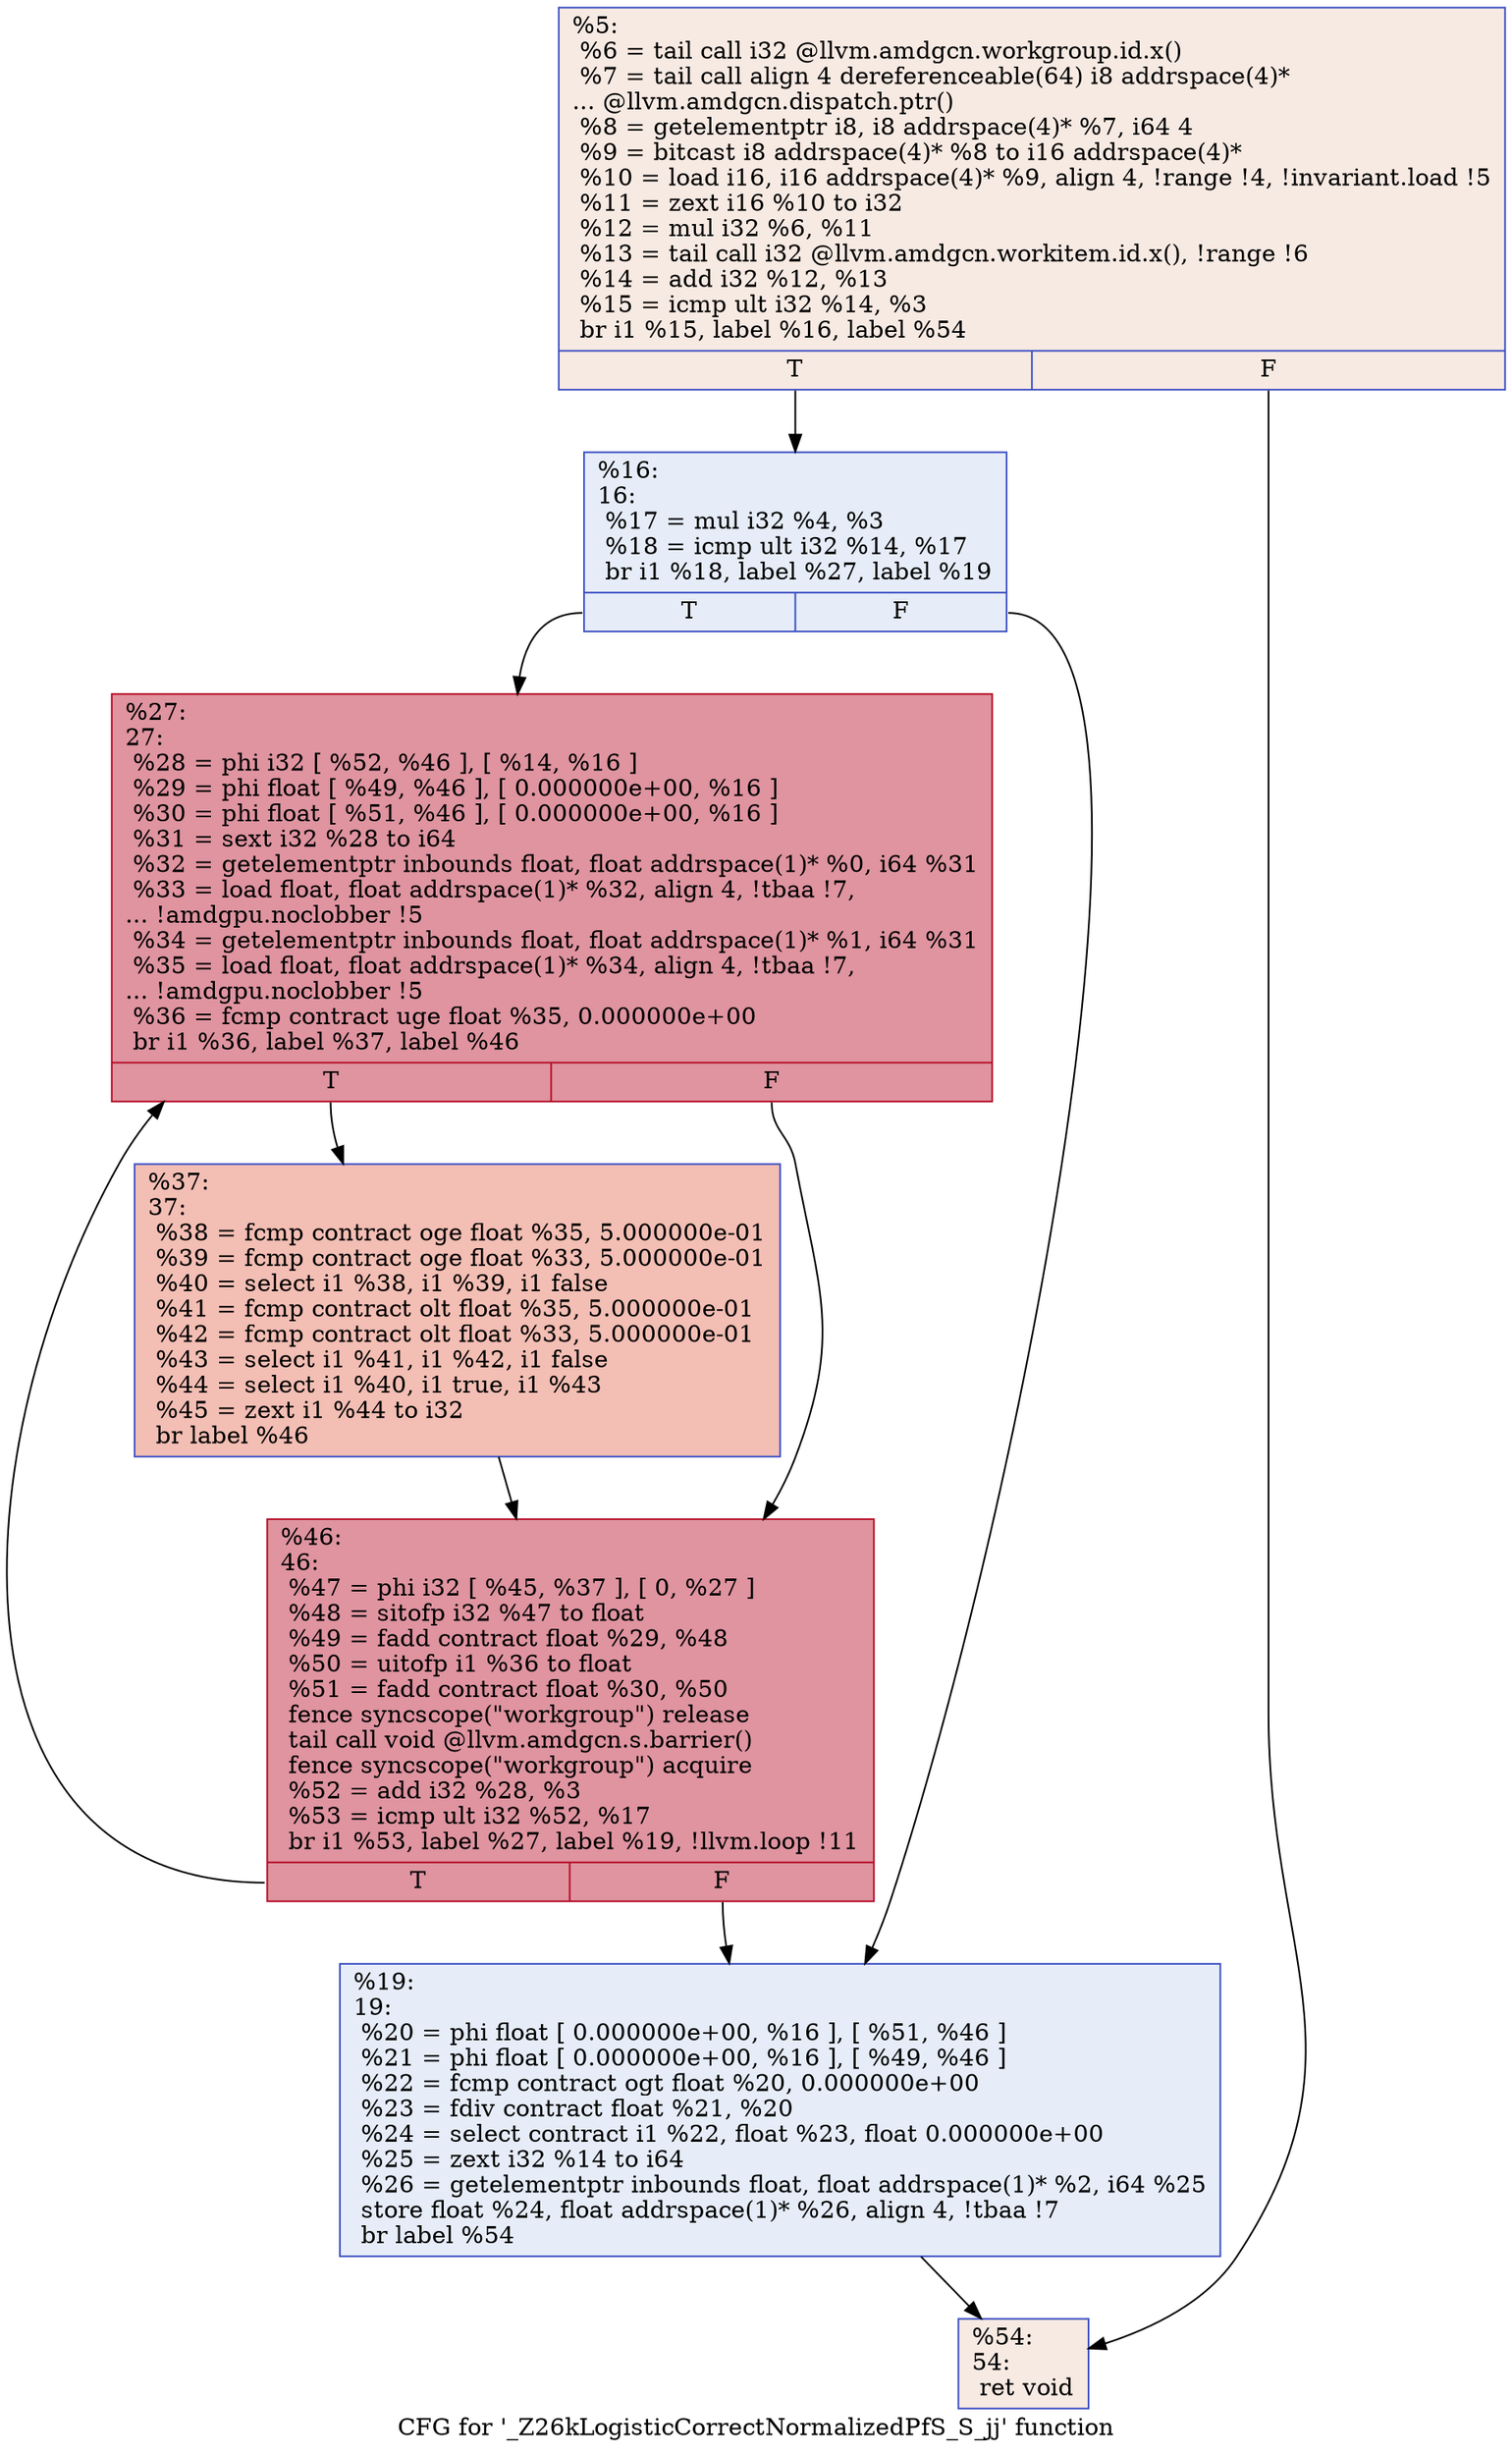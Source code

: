 digraph "CFG for '_Z26kLogisticCorrectNormalizedPfS_S_jj' function" {
	label="CFG for '_Z26kLogisticCorrectNormalizedPfS_S_jj' function";

	Node0x4dcc880 [shape=record,color="#3d50c3ff", style=filled, fillcolor="#eed0c070",label="{%5:\l  %6 = tail call i32 @llvm.amdgcn.workgroup.id.x()\l  %7 = tail call align 4 dereferenceable(64) i8 addrspace(4)*\l... @llvm.amdgcn.dispatch.ptr()\l  %8 = getelementptr i8, i8 addrspace(4)* %7, i64 4\l  %9 = bitcast i8 addrspace(4)* %8 to i16 addrspace(4)*\l  %10 = load i16, i16 addrspace(4)* %9, align 4, !range !4, !invariant.load !5\l  %11 = zext i16 %10 to i32\l  %12 = mul i32 %6, %11\l  %13 = tail call i32 @llvm.amdgcn.workitem.id.x(), !range !6\l  %14 = add i32 %12, %13\l  %15 = icmp ult i32 %14, %3\l  br i1 %15, label %16, label %54\l|{<s0>T|<s1>F}}"];
	Node0x4dcc880:s0 -> Node0x4dce780;
	Node0x4dcc880:s1 -> Node0x4dce810;
	Node0x4dce780 [shape=record,color="#3d50c3ff", style=filled, fillcolor="#c7d7f070",label="{%16:\l16:                                               \l  %17 = mul i32 %4, %3\l  %18 = icmp ult i32 %14, %17\l  br i1 %18, label %27, label %19\l|{<s0>T|<s1>F}}"];
	Node0x4dce780:s0 -> Node0x4dceaf0;
	Node0x4dce780:s1 -> Node0x4dceb40;
	Node0x4dceb40 [shape=record,color="#3d50c3ff", style=filled, fillcolor="#c7d7f070",label="{%19:\l19:                                               \l  %20 = phi float [ 0.000000e+00, %16 ], [ %51, %46 ]\l  %21 = phi float [ 0.000000e+00, %16 ], [ %49, %46 ]\l  %22 = fcmp contract ogt float %20, 0.000000e+00\l  %23 = fdiv contract float %21, %20\l  %24 = select contract i1 %22, float %23, float 0.000000e+00\l  %25 = zext i32 %14 to i64\l  %26 = getelementptr inbounds float, float addrspace(1)* %2, i64 %25\l  store float %24, float addrspace(1)* %26, align 4, !tbaa !7\l  br label %54\l}"];
	Node0x4dceb40 -> Node0x4dce810;
	Node0x4dceaf0 [shape=record,color="#b70d28ff", style=filled, fillcolor="#b70d2870",label="{%27:\l27:                                               \l  %28 = phi i32 [ %52, %46 ], [ %14, %16 ]\l  %29 = phi float [ %49, %46 ], [ 0.000000e+00, %16 ]\l  %30 = phi float [ %51, %46 ], [ 0.000000e+00, %16 ]\l  %31 = sext i32 %28 to i64\l  %32 = getelementptr inbounds float, float addrspace(1)* %0, i64 %31\l  %33 = load float, float addrspace(1)* %32, align 4, !tbaa !7,\l... !amdgpu.noclobber !5\l  %34 = getelementptr inbounds float, float addrspace(1)* %1, i64 %31\l  %35 = load float, float addrspace(1)* %34, align 4, !tbaa !7,\l... !amdgpu.noclobber !5\l  %36 = fcmp contract uge float %35, 0.000000e+00\l  br i1 %36, label %37, label %46\l|{<s0>T|<s1>F}}"];
	Node0x4dceaf0:s0 -> Node0x4dd11e0;
	Node0x4dceaf0:s1 -> Node0x4dcf6d0;
	Node0x4dd11e0 [shape=record,color="#3d50c3ff", style=filled, fillcolor="#e36c5570",label="{%37:\l37:                                               \l  %38 = fcmp contract oge float %35, 5.000000e-01\l  %39 = fcmp contract oge float %33, 5.000000e-01\l  %40 = select i1 %38, i1 %39, i1 false\l  %41 = fcmp contract olt float %35, 5.000000e-01\l  %42 = fcmp contract olt float %33, 5.000000e-01\l  %43 = select i1 %41, i1 %42, i1 false\l  %44 = select i1 %40, i1 true, i1 %43\l  %45 = zext i1 %44 to i32\l  br label %46\l}"];
	Node0x4dd11e0 -> Node0x4dcf6d0;
	Node0x4dcf6d0 [shape=record,color="#b70d28ff", style=filled, fillcolor="#b70d2870",label="{%46:\l46:                                               \l  %47 = phi i32 [ %45, %37 ], [ 0, %27 ]\l  %48 = sitofp i32 %47 to float\l  %49 = fadd contract float %29, %48\l  %50 = uitofp i1 %36 to float\l  %51 = fadd contract float %30, %50\l  fence syncscope(\"workgroup\") release\l  tail call void @llvm.amdgcn.s.barrier()\l  fence syncscope(\"workgroup\") acquire\l  %52 = add i32 %28, %3\l  %53 = icmp ult i32 %52, %17\l  br i1 %53, label %27, label %19, !llvm.loop !11\l|{<s0>T|<s1>F}}"];
	Node0x4dcf6d0:s0 -> Node0x4dceaf0;
	Node0x4dcf6d0:s1 -> Node0x4dceb40;
	Node0x4dce810 [shape=record,color="#3d50c3ff", style=filled, fillcolor="#eed0c070",label="{%54:\l54:                                               \l  ret void\l}"];
}
